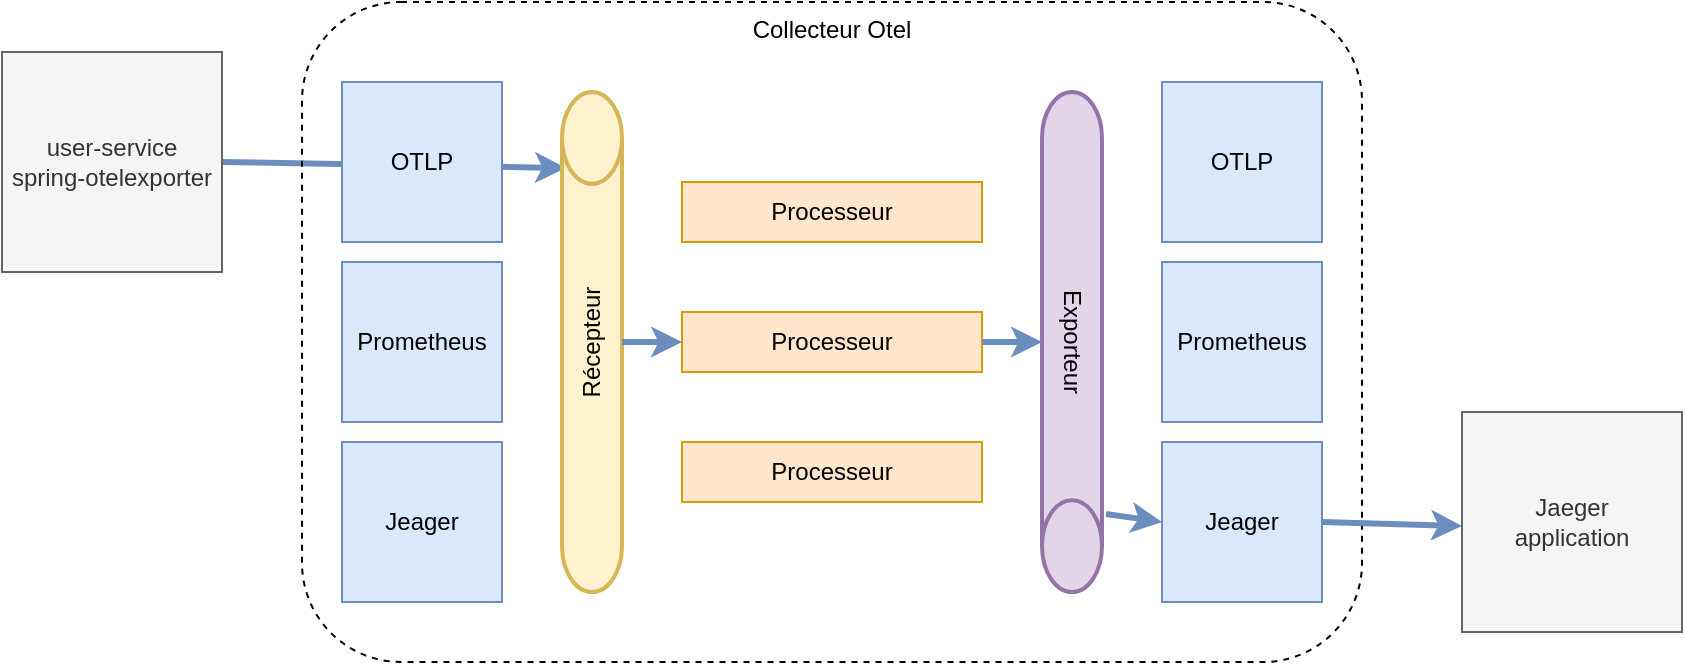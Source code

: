 <mxfile version="21.6.5" type="device">
  <diagram name="Page-1" id="90a13364-a465-7bf4-72fc-28e22215d7a0">
    <mxGraphModel dx="1434" dy="3454" grid="1" gridSize="10" guides="1" tooltips="1" connect="1" arrows="1" fold="1" page="1" pageScale="1.5" pageWidth="1169" pageHeight="826" background="none" math="0" shadow="0">
      <root>
        <mxCell id="0" style=";html=1;" />
        <mxCell id="1" style=";html=1;" parent="0" />
        <mxCell id="M8lXNvVeBNhshQVYNdTv-21" value="" style="endArrow=classic;html=1;rounded=0;strokeWidth=3;fillColor=#dae8fc;strokeColor=#6c8ebf;entryX=0.848;entryY=0.067;entryDx=0;entryDy=0;entryPerimeter=0;" edge="1" parent="1" target="M8lXNvVeBNhshQVYNdTv-9">
          <mxGeometry width="50" height="50" relative="1" as="geometry">
            <mxPoint x="140" y="-2340" as="sourcePoint" />
            <mxPoint x="220" y="-2340" as="targetPoint" />
          </mxGeometry>
        </mxCell>
        <mxCell id="M8lXNvVeBNhshQVYNdTv-2" value="Collecteur Otel" style="rounded=1;whiteSpace=wrap;html=1;fillColor=none;dashed=1;align=center;verticalAlign=top;" vertex="1" parent="1">
          <mxGeometry x="180" y="-2420" width="530" height="330" as="geometry" />
        </mxCell>
        <mxCell id="M8lXNvVeBNhshQVYNdTv-6" value="OTLP" style="whiteSpace=wrap;html=1;aspect=fixed;fillColor=#dae8fc;strokeColor=#6c8ebf;" vertex="1" parent="1">
          <mxGeometry x="200" y="-2380" width="80" height="80" as="geometry" />
        </mxCell>
        <mxCell id="M8lXNvVeBNhshQVYNdTv-7" value="Jeager" style="whiteSpace=wrap;html=1;aspect=fixed;fillColor=#dae8fc;strokeColor=#6c8ebf;" vertex="1" parent="1">
          <mxGeometry x="200" y="-2200" width="80" height="80" as="geometry" />
        </mxCell>
        <mxCell id="M8lXNvVeBNhshQVYNdTv-8" value="Prometheus" style="whiteSpace=wrap;html=1;aspect=fixed;fillColor=#dae8fc;strokeColor=#6c8ebf;" vertex="1" parent="1">
          <mxGeometry x="200" y="-2290" width="80" height="80" as="geometry" />
        </mxCell>
        <mxCell id="M8lXNvVeBNhshQVYNdTv-9" value="Récepteur" style="strokeWidth=2;html=1;shape=mxgraph.flowchart.direct_data;whiteSpace=wrap;rotation=-90;fillColor=#fff2cc;strokeColor=#d6b656;" vertex="1" parent="1">
          <mxGeometry x="200" y="-2265" width="250" height="30" as="geometry" />
        </mxCell>
        <mxCell id="M8lXNvVeBNhshQVYNdTv-10" value="Exporteur" style="strokeWidth=2;html=1;shape=mxgraph.flowchart.direct_data;whiteSpace=wrap;rotation=90;fillColor=#e1d5e7;strokeColor=#9673a6;" vertex="1" parent="1">
          <mxGeometry x="440" y="-2265" width="250" height="30" as="geometry" />
        </mxCell>
        <mxCell id="M8lXNvVeBNhshQVYNdTv-11" value="OTLP" style="whiteSpace=wrap;html=1;aspect=fixed;fillColor=#dae8fc;strokeColor=#6c8ebf;" vertex="1" parent="1">
          <mxGeometry x="610" y="-2380" width="80" height="80" as="geometry" />
        </mxCell>
        <mxCell id="M8lXNvVeBNhshQVYNdTv-12" value="Jeager" style="whiteSpace=wrap;html=1;aspect=fixed;fillColor=#dae8fc;strokeColor=#6c8ebf;" vertex="1" parent="1">
          <mxGeometry x="610" y="-2200" width="80" height="80" as="geometry" />
        </mxCell>
        <mxCell id="M8lXNvVeBNhshQVYNdTv-13" value="Prometheus" style="whiteSpace=wrap;html=1;aspect=fixed;fillColor=#dae8fc;strokeColor=#6c8ebf;" vertex="1" parent="1">
          <mxGeometry x="610" y="-2290" width="80" height="80" as="geometry" />
        </mxCell>
        <mxCell id="M8lXNvVeBNhshQVYNdTv-14" value="Processeur" style="rounded=0;whiteSpace=wrap;html=1;fillColor=#ffe6cc;strokeColor=#d79b00;" vertex="1" parent="1">
          <mxGeometry x="370" y="-2330" width="150" height="30" as="geometry" />
        </mxCell>
        <mxCell id="M8lXNvVeBNhshQVYNdTv-15" value="Processeur" style="rounded=0;whiteSpace=wrap;html=1;fillColor=#ffe6cc;strokeColor=#d79b00;" vertex="1" parent="1">
          <mxGeometry x="370" y="-2265" width="150" height="30" as="geometry" />
        </mxCell>
        <mxCell id="M8lXNvVeBNhshQVYNdTv-16" value="Processeur" style="rounded=0;whiteSpace=wrap;html=1;fillColor=#ffe6cc;strokeColor=#d79b00;" vertex="1" parent="1">
          <mxGeometry x="370" y="-2200" width="150" height="30" as="geometry" />
        </mxCell>
        <mxCell id="M8lXNvVeBNhshQVYNdTv-23" value="" style="endArrow=classic;html=1;rounded=0;strokeWidth=3;fillColor=#dae8fc;strokeColor=#6c8ebf;entryX=0;entryY=0.5;entryDx=0;entryDy=0;exitX=0.5;exitY=1;exitDx=0;exitDy=0;exitPerimeter=0;" edge="1" parent="1" source="M8lXNvVeBNhshQVYNdTv-9" target="M8lXNvVeBNhshQVYNdTv-15">
          <mxGeometry width="50" height="50" relative="1" as="geometry">
            <mxPoint x="340" y="-2260" as="sourcePoint" />
            <mxPoint x="322" y="-2327" as="targetPoint" />
          </mxGeometry>
        </mxCell>
        <mxCell id="M8lXNvVeBNhshQVYNdTv-25" value="" style="endArrow=classic;html=1;rounded=0;strokeWidth=3;fillColor=#dae8fc;strokeColor=#6c8ebf;entryX=0.5;entryY=1;entryDx=0;entryDy=0;exitX=1;exitY=0.5;exitDx=0;exitDy=0;entryPerimeter=0;" edge="1" parent="1" source="M8lXNvVeBNhshQVYNdTv-15" target="M8lXNvVeBNhshQVYNdTv-10">
          <mxGeometry width="50" height="50" relative="1" as="geometry">
            <mxPoint x="350" y="-2240" as="sourcePoint" />
            <mxPoint x="380" y="-2240" as="targetPoint" />
          </mxGeometry>
        </mxCell>
        <mxCell id="M8lXNvVeBNhshQVYNdTv-26" value="" style="endArrow=classic;html=1;rounded=0;strokeWidth=3;fillColor=#dae8fc;strokeColor=#6c8ebf;exitX=0.844;exitY=-0.067;exitDx=0;exitDy=0;exitPerimeter=0;entryX=0;entryY=0.5;entryDx=0;entryDy=0;" edge="1" parent="1" source="M8lXNvVeBNhshQVYNdTv-10" target="M8lXNvVeBNhshQVYNdTv-12">
          <mxGeometry width="50" height="50" relative="1" as="geometry">
            <mxPoint x="530" y="-2240" as="sourcePoint" />
            <mxPoint x="620" y="-2150" as="targetPoint" />
          </mxGeometry>
        </mxCell>
        <mxCell id="M8lXNvVeBNhshQVYNdTv-29" value="" style="endArrow=classic;html=1;rounded=0;strokeWidth=3;fillColor=#dae8fc;strokeColor=#6c8ebf;" edge="1" parent="1">
          <mxGeometry width="50" height="50" relative="1" as="geometry">
            <mxPoint x="690" y="-2160" as="sourcePoint" />
            <mxPoint x="760" y="-2158" as="targetPoint" />
          </mxGeometry>
        </mxCell>
        <mxCell id="M8lXNvVeBNhshQVYNdTv-30" value="user-service&lt;br&gt;spring-otelexporter" style="whiteSpace=wrap;html=1;aspect=fixed;fillColor=#f5f5f5;strokeColor=#666666;fontColor=#333333;" vertex="1" parent="1">
          <mxGeometry x="30" y="-2395" width="110" height="110" as="geometry" />
        </mxCell>
        <mxCell id="M8lXNvVeBNhshQVYNdTv-31" value="Jaeger &lt;br&gt;application" style="whiteSpace=wrap;html=1;aspect=fixed;fillColor=#f5f5f5;strokeColor=#666666;fontColor=#333333;" vertex="1" parent="1">
          <mxGeometry x="760" y="-2215" width="110" height="110" as="geometry" />
        </mxCell>
      </root>
    </mxGraphModel>
  </diagram>
</mxfile>

